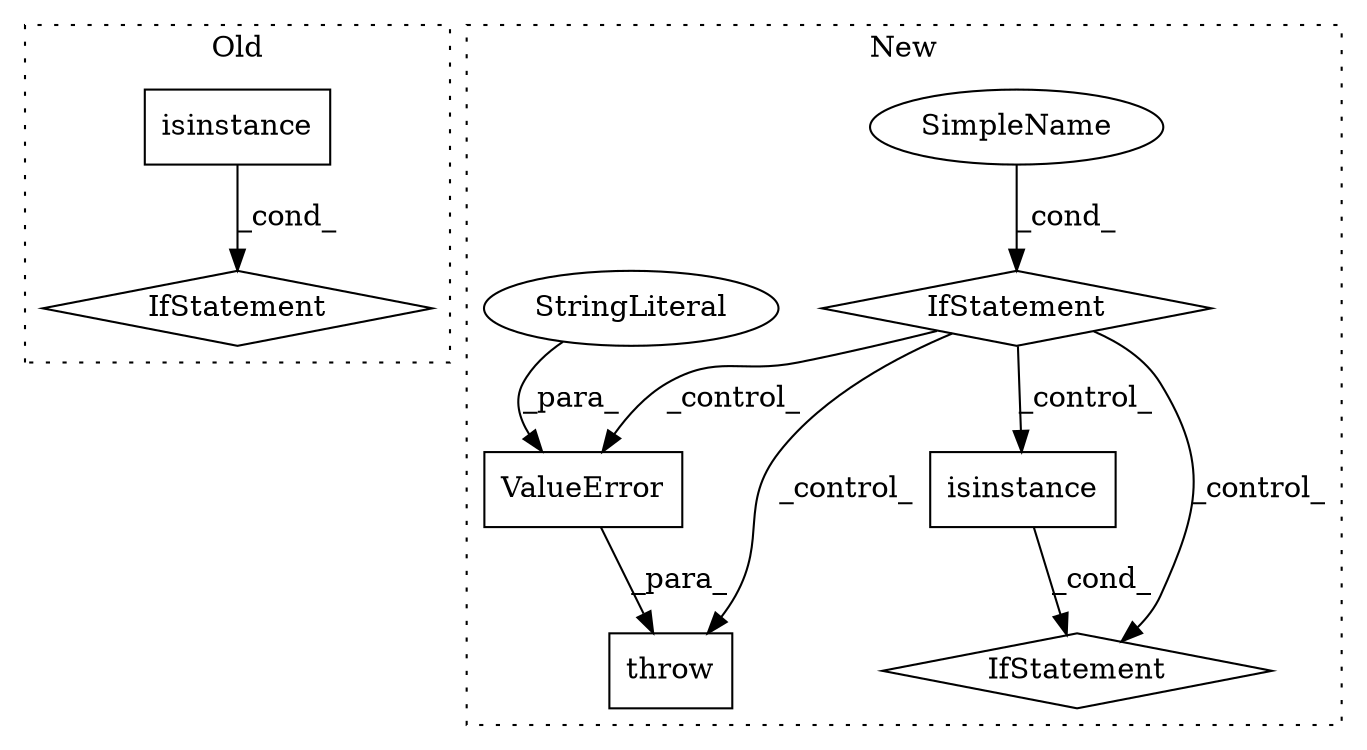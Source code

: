 digraph G {
subgraph cluster0 {
1 [label="isinstance" a="32" s="581,598" l="11,1" shape="box"];
3 [label="IfStatement" a="25" s="577,599" l="4,2" shape="diamond"];
label = "Old";
style="dotted";
}
subgraph cluster1 {
2 [label="throw" a="53" s="541" l="6" shape="box"];
4 [label="IfStatement" a="25" s="499,531" l="4,2" shape="diamond"];
5 [label="SimpleName" a="42" s="" l="" shape="ellipse"];
6 [label="ValueError" a="32" s="547,586" l="11,1" shape="box"];
7 [label="isinstance" a="32" s="604,630" l="11,1" shape="box"];
8 [label="IfStatement" a="25" s="599,631" l="4,2" shape="diamond"];
9 [label="StringLiteral" a="45" s="558" l="28" shape="ellipse"];
label = "New";
style="dotted";
}
1 -> 3 [label="_cond_"];
4 -> 7 [label="_control_"];
4 -> 2 [label="_control_"];
4 -> 8 [label="_control_"];
4 -> 6 [label="_control_"];
5 -> 4 [label="_cond_"];
6 -> 2 [label="_para_"];
7 -> 8 [label="_cond_"];
9 -> 6 [label="_para_"];
}
